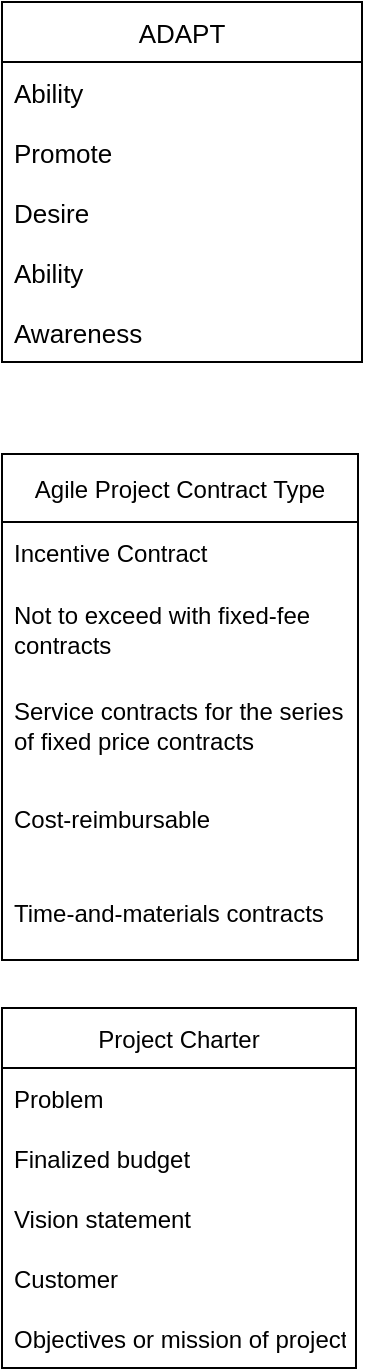 <mxfile version="20.2.3" type="github">
  <diagram id="40-2JbiFkZEsk374fjJx" name="Page-1">
    <mxGraphModel dx="826" dy="1608" grid="0" gridSize="10" guides="1" tooltips="1" connect="1" arrows="1" fold="1" page="0" pageScale="1" pageWidth="850" pageHeight="1100" math="0" shadow="0">
      <root>
        <mxCell id="0" />
        <mxCell id="1" parent="0" />
        <mxCell id="48Glq0LUmQE9CSwRg6L--2" value="Agile Project Contract Type" style="swimlane;fontStyle=0;childLayout=stackLayout;horizontal=1;startSize=34;horizontalStack=0;resizeParent=1;resizeParentMax=0;resizeLast=0;collapsible=1;marginBottom=0;glass=0;rounded=0;swimlaneLine=1;" vertex="1" parent="1">
          <mxGeometry x="80" y="532" width="178" height="253" as="geometry">
            <mxRectangle x="80" y="532" width="180" height="34" as="alternateBounds" />
          </mxGeometry>
        </mxCell>
        <mxCell id="48Glq0LUmQE9CSwRg6L--3" value="Incentive Contract" style="text;strokeColor=none;fillColor=none;align=left;verticalAlign=middle;spacingLeft=4;spacingRight=4;overflow=hidden;points=[[0,0.5],[1,0.5]];portConstraint=eastwest;rotatable=0;" vertex="1" parent="48Glq0LUmQE9CSwRg6L--2">
          <mxGeometry y="34" width="178" height="30" as="geometry" />
        </mxCell>
        <mxCell id="48Glq0LUmQE9CSwRg6L--4" value="Not to exceed with fixed-fee contracts" style="text;strokeColor=none;fillColor=none;align=left;verticalAlign=middle;spacingLeft=4;spacingRight=4;overflow=hidden;points=[[0,0.5],[1,0.5]];portConstraint=eastwest;rotatable=0;whiteSpace=wrap;" vertex="1" parent="48Glq0LUmQE9CSwRg6L--2">
          <mxGeometry y="64" width="178" height="48" as="geometry" />
        </mxCell>
        <mxCell id="48Glq0LUmQE9CSwRg6L--5" value="Service contracts for the series of fixed price contracts" style="text;strokeColor=none;fillColor=none;align=left;verticalAlign=middle;spacingLeft=4;spacingRight=4;overflow=hidden;points=[[0,0.5],[1,0.5]];portConstraint=eastwest;rotatable=0;whiteSpace=wrap;" vertex="1" parent="48Glq0LUmQE9CSwRg6L--2">
          <mxGeometry y="112" width="178" height="47" as="geometry" />
        </mxCell>
        <mxCell id="48Glq0LUmQE9CSwRg6L--6" value="Cost-reimbursable" style="text;strokeColor=none;fillColor=none;align=left;verticalAlign=middle;spacingLeft=4;spacingRight=4;overflow=hidden;points=[[0,0.5],[1,0.5]];portConstraint=eastwest;rotatable=0;whiteSpace=wrap;" vertex="1" parent="48Glq0LUmQE9CSwRg6L--2">
          <mxGeometry y="159" width="178" height="47" as="geometry" />
        </mxCell>
        <mxCell id="48Glq0LUmQE9CSwRg6L--7" value="Time-and-materials contracts" style="text;strokeColor=none;fillColor=none;align=left;verticalAlign=middle;spacingLeft=4;spacingRight=4;overflow=hidden;points=[[0,0.5],[1,0.5]];portConstraint=eastwest;rotatable=0;whiteSpace=wrap;" vertex="1" parent="48Glq0LUmQE9CSwRg6L--2">
          <mxGeometry y="206" width="178" height="47" as="geometry" />
        </mxCell>
        <mxCell id="48Glq0LUmQE9CSwRg6L--8" value="Project Charter" style="swimlane;fontStyle=0;childLayout=stackLayout;horizontal=1;startSize=30;horizontalStack=0;resizeParent=1;resizeParentMax=0;resizeLast=0;collapsible=1;marginBottom=0;rounded=0;glass=0;" vertex="1" parent="1">
          <mxGeometry x="80" y="809" width="177" height="180" as="geometry" />
        </mxCell>
        <mxCell id="48Glq0LUmQE9CSwRg6L--9" value="Problem" style="text;strokeColor=none;fillColor=none;align=left;verticalAlign=middle;spacingLeft=4;spacingRight=4;overflow=hidden;points=[[0,0.5],[1,0.5]];portConstraint=eastwest;rotatable=0;rounded=0;glass=0;" vertex="1" parent="48Glq0LUmQE9CSwRg6L--8">
          <mxGeometry y="30" width="177" height="30" as="geometry" />
        </mxCell>
        <mxCell id="48Glq0LUmQE9CSwRg6L--10" value="Finalized budget" style="text;strokeColor=none;fillColor=none;align=left;verticalAlign=middle;spacingLeft=4;spacingRight=4;overflow=hidden;points=[[0,0.5],[1,0.5]];portConstraint=eastwest;rotatable=0;rounded=0;glass=0;" vertex="1" parent="48Glq0LUmQE9CSwRg6L--8">
          <mxGeometry y="60" width="177" height="30" as="geometry" />
        </mxCell>
        <mxCell id="48Glq0LUmQE9CSwRg6L--11" value="Vision statement" style="text;strokeColor=none;fillColor=none;align=left;verticalAlign=middle;spacingLeft=4;spacingRight=4;overflow=hidden;points=[[0,0.5],[1,0.5]];portConstraint=eastwest;rotatable=0;rounded=0;glass=0;" vertex="1" parent="48Glq0LUmQE9CSwRg6L--8">
          <mxGeometry y="90" width="177" height="30" as="geometry" />
        </mxCell>
        <mxCell id="48Glq0LUmQE9CSwRg6L--13" value="Customer" style="text;strokeColor=none;fillColor=none;align=left;verticalAlign=middle;spacingLeft=4;spacingRight=4;overflow=hidden;points=[[0,0.5],[1,0.5]];portConstraint=eastwest;rotatable=0;rounded=0;glass=0;" vertex="1" parent="48Glq0LUmQE9CSwRg6L--8">
          <mxGeometry y="120" width="177" height="30" as="geometry" />
        </mxCell>
        <mxCell id="48Glq0LUmQE9CSwRg6L--12" value="Objectives or mission of project" style="text;strokeColor=none;fillColor=none;align=left;verticalAlign=middle;spacingLeft=4;spacingRight=4;overflow=hidden;points=[[0,0.5],[1,0.5]];portConstraint=eastwest;rotatable=0;rounded=0;glass=0;" vertex="1" parent="48Glq0LUmQE9CSwRg6L--8">
          <mxGeometry y="150" width="177" height="30" as="geometry" />
        </mxCell>
        <mxCell id="48Glq0LUmQE9CSwRg6L--24" value="ADAPT" style="swimlane;fontStyle=0;childLayout=stackLayout;horizontal=1;startSize=30;horizontalStack=0;resizeParent=1;resizeParentMax=0;resizeLast=0;collapsible=1;marginBottom=0;rounded=0;glass=0;labelBackgroundColor=none;fontFamily=Helvetica;fontSize=13;fillColor=none;" vertex="1" parent="1">
          <mxGeometry x="80" y="306" width="180" height="180" as="geometry" />
        </mxCell>
        <mxCell id="48Glq0LUmQE9CSwRg6L--25" value="Ability" style="text;strokeColor=none;fillColor=none;align=left;verticalAlign=middle;spacingLeft=4;spacingRight=4;overflow=hidden;points=[[0,0.5],[1,0.5]];portConstraint=eastwest;rotatable=0;rounded=0;glass=0;labelBackgroundColor=none;fontFamily=Helvetica;fontSize=13;" vertex="1" parent="48Glq0LUmQE9CSwRg6L--24">
          <mxGeometry y="30" width="180" height="30" as="geometry" />
        </mxCell>
        <mxCell id="48Glq0LUmQE9CSwRg6L--26" value="Promote" style="text;strokeColor=none;fillColor=none;align=left;verticalAlign=middle;spacingLeft=4;spacingRight=4;overflow=hidden;points=[[0,0.5],[1,0.5]];portConstraint=eastwest;rotatable=0;rounded=0;glass=0;labelBackgroundColor=none;fontFamily=Helvetica;fontSize=13;" vertex="1" parent="48Glq0LUmQE9CSwRg6L--24">
          <mxGeometry y="60" width="180" height="30" as="geometry" />
        </mxCell>
        <mxCell id="48Glq0LUmQE9CSwRg6L--27" value="Desire" style="text;strokeColor=none;fillColor=none;align=left;verticalAlign=middle;spacingLeft=4;spacingRight=4;overflow=hidden;points=[[0,0.5],[1,0.5]];portConstraint=eastwest;rotatable=0;rounded=0;glass=0;labelBackgroundColor=none;fontFamily=Helvetica;fontSize=13;" vertex="1" parent="48Glq0LUmQE9CSwRg6L--24">
          <mxGeometry y="90" width="180" height="30" as="geometry" />
        </mxCell>
        <mxCell id="48Glq0LUmQE9CSwRg6L--28" value="Ability" style="text;strokeColor=none;fillColor=none;align=left;verticalAlign=middle;spacingLeft=4;spacingRight=4;overflow=hidden;points=[[0,0.5],[1,0.5]];portConstraint=eastwest;rotatable=0;rounded=0;glass=0;labelBackgroundColor=none;fontFamily=Helvetica;fontSize=13;" vertex="1" parent="48Glq0LUmQE9CSwRg6L--24">
          <mxGeometry y="120" width="180" height="30" as="geometry" />
        </mxCell>
        <mxCell id="48Glq0LUmQE9CSwRg6L--29" value="Awareness" style="text;strokeColor=none;fillColor=none;align=left;verticalAlign=middle;spacingLeft=4;spacingRight=4;overflow=hidden;points=[[0,0.5],[1,0.5]];portConstraint=eastwest;rotatable=0;rounded=0;glass=0;labelBackgroundColor=none;fontFamily=Helvetica;fontSize=13;" vertex="1" parent="48Glq0LUmQE9CSwRg6L--24">
          <mxGeometry y="150" width="180" height="30" as="geometry" />
        </mxCell>
      </root>
    </mxGraphModel>
  </diagram>
</mxfile>
